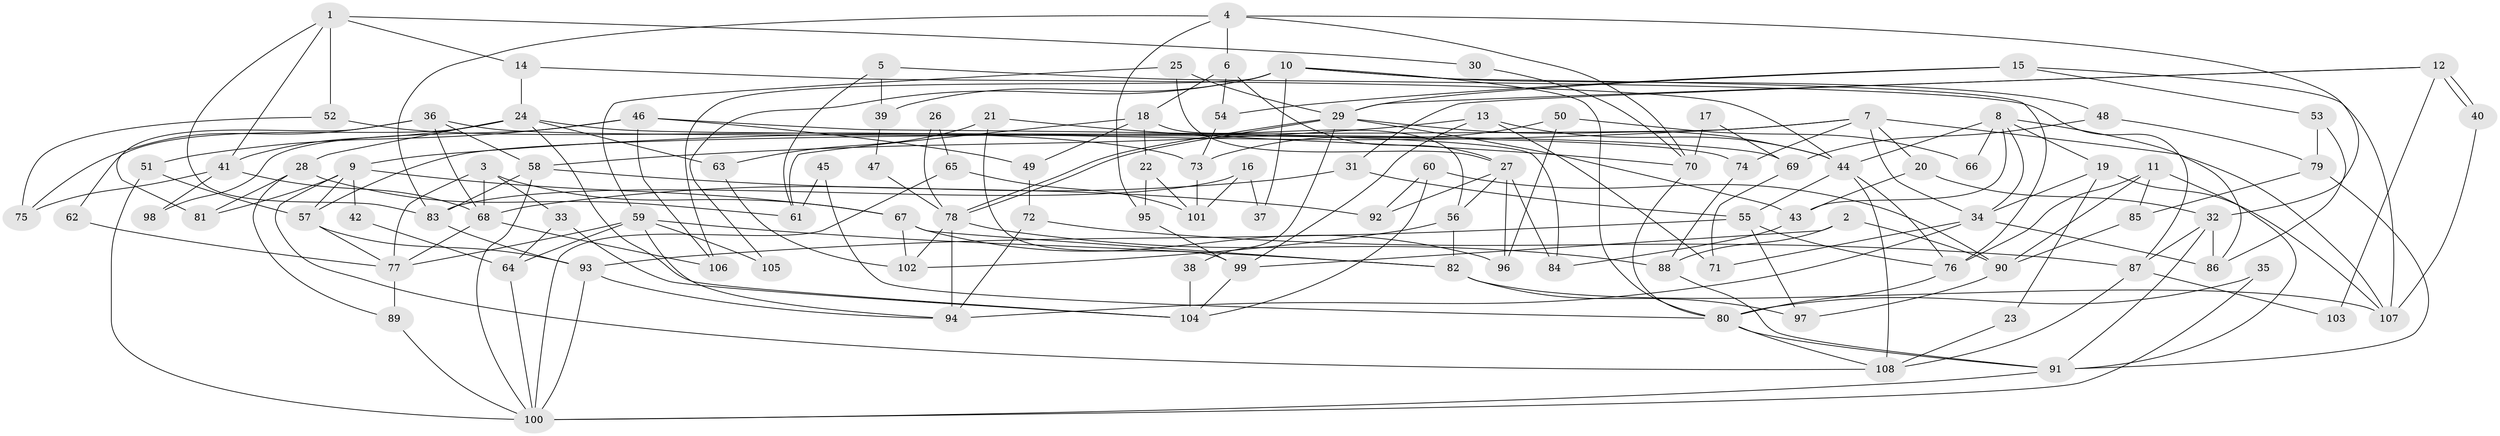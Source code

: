 // coarse degree distribution, {8: 0.039473684210526314, 13: 0.02631578947368421, 15: 0.013157894736842105, 5: 0.18421052631578946, 10: 0.02631578947368421, 3: 0.2894736842105263, 4: 0.14473684210526316, 7: 0.06578947368421052, 2: 0.18421052631578946, 6: 0.02631578947368421}
// Generated by graph-tools (version 1.1) at 2025/50/03/04/25 22:50:46]
// undirected, 108 vertices, 216 edges
graph export_dot {
  node [color=gray90,style=filled];
  1;
  2;
  3;
  4;
  5;
  6;
  7;
  8;
  9;
  10;
  11;
  12;
  13;
  14;
  15;
  16;
  17;
  18;
  19;
  20;
  21;
  22;
  23;
  24;
  25;
  26;
  27;
  28;
  29;
  30;
  31;
  32;
  33;
  34;
  35;
  36;
  37;
  38;
  39;
  40;
  41;
  42;
  43;
  44;
  45;
  46;
  47;
  48;
  49;
  50;
  51;
  52;
  53;
  54;
  55;
  56;
  57;
  58;
  59;
  60;
  61;
  62;
  63;
  64;
  65;
  66;
  67;
  68;
  69;
  70;
  71;
  72;
  73;
  74;
  75;
  76;
  77;
  78;
  79;
  80;
  81;
  82;
  83;
  84;
  85;
  86;
  87;
  88;
  89;
  90;
  91;
  92;
  93;
  94;
  95;
  96;
  97;
  98;
  99;
  100;
  101;
  102;
  103;
  104;
  105;
  106;
  107;
  108;
  1 -- 83;
  1 -- 41;
  1 -- 14;
  1 -- 30;
  1 -- 52;
  2 -- 90;
  2 -- 88;
  2 -- 99;
  3 -- 67;
  3 -- 77;
  3 -- 33;
  3 -- 68;
  4 -- 70;
  4 -- 83;
  4 -- 6;
  4 -- 32;
  4 -- 95;
  5 -- 61;
  5 -- 87;
  5 -- 39;
  6 -- 27;
  6 -- 18;
  6 -- 54;
  7 -- 20;
  7 -- 34;
  7 -- 9;
  7 -- 57;
  7 -- 74;
  7 -- 107;
  8 -- 44;
  8 -- 34;
  8 -- 19;
  8 -- 43;
  8 -- 66;
  8 -- 86;
  9 -- 81;
  9 -- 42;
  9 -- 57;
  9 -- 67;
  9 -- 108;
  10 -- 80;
  10 -- 76;
  10 -- 37;
  10 -- 39;
  10 -- 48;
  10 -- 105;
  10 -- 106;
  11 -- 91;
  11 -- 85;
  11 -- 76;
  11 -- 90;
  12 -- 29;
  12 -- 40;
  12 -- 40;
  12 -- 31;
  12 -- 103;
  13 -- 58;
  13 -- 99;
  13 -- 44;
  13 -- 71;
  14 -- 44;
  14 -- 24;
  15 -- 107;
  15 -- 29;
  15 -- 53;
  15 -- 54;
  16 -- 101;
  16 -- 83;
  16 -- 37;
  17 -- 69;
  17 -- 70;
  18 -- 56;
  18 -- 22;
  18 -- 49;
  18 -- 61;
  19 -- 34;
  19 -- 23;
  19 -- 107;
  20 -- 32;
  20 -- 43;
  21 -- 63;
  21 -- 99;
  21 -- 70;
  22 -- 95;
  22 -- 101;
  23 -- 108;
  24 -- 104;
  24 -- 28;
  24 -- 41;
  24 -- 62;
  24 -- 63;
  24 -- 69;
  25 -- 29;
  25 -- 59;
  25 -- 27;
  26 -- 65;
  26 -- 78;
  27 -- 84;
  27 -- 56;
  27 -- 92;
  27 -- 96;
  28 -- 89;
  28 -- 61;
  28 -- 81;
  29 -- 78;
  29 -- 78;
  29 -- 44;
  29 -- 38;
  29 -- 43;
  30 -- 70;
  31 -- 68;
  31 -- 55;
  32 -- 91;
  32 -- 86;
  32 -- 87;
  33 -- 64;
  33 -- 104;
  34 -- 86;
  34 -- 94;
  34 -- 71;
  35 -- 80;
  35 -- 100;
  36 -- 74;
  36 -- 68;
  36 -- 58;
  36 -- 75;
  36 -- 81;
  38 -- 104;
  39 -- 47;
  40 -- 107;
  41 -- 68;
  41 -- 75;
  41 -- 98;
  42 -- 64;
  43 -- 84;
  44 -- 55;
  44 -- 76;
  44 -- 108;
  45 -- 61;
  45 -- 80;
  46 -- 51;
  46 -- 49;
  46 -- 84;
  46 -- 98;
  46 -- 106;
  47 -- 78;
  48 -- 69;
  48 -- 79;
  49 -- 72;
  50 -- 73;
  50 -- 96;
  50 -- 66;
  51 -- 100;
  51 -- 57;
  52 -- 75;
  52 -- 73;
  53 -- 86;
  53 -- 79;
  54 -- 73;
  55 -- 76;
  55 -- 93;
  55 -- 97;
  56 -- 102;
  56 -- 82;
  57 -- 77;
  57 -- 93;
  58 -- 100;
  58 -- 83;
  58 -- 92;
  59 -- 77;
  59 -- 82;
  59 -- 64;
  59 -- 94;
  59 -- 105;
  60 -- 90;
  60 -- 92;
  60 -- 104;
  62 -- 77;
  63 -- 102;
  64 -- 100;
  65 -- 100;
  65 -- 101;
  67 -- 82;
  67 -- 96;
  67 -- 102;
  68 -- 106;
  68 -- 77;
  69 -- 71;
  70 -- 80;
  72 -- 94;
  72 -- 87;
  73 -- 101;
  74 -- 88;
  76 -- 80;
  77 -- 89;
  78 -- 94;
  78 -- 88;
  78 -- 102;
  79 -- 85;
  79 -- 91;
  80 -- 108;
  80 -- 91;
  82 -- 107;
  82 -- 97;
  83 -- 93;
  85 -- 90;
  87 -- 108;
  87 -- 103;
  88 -- 91;
  89 -- 100;
  90 -- 97;
  91 -- 100;
  93 -- 94;
  93 -- 100;
  95 -- 99;
  99 -- 104;
}

